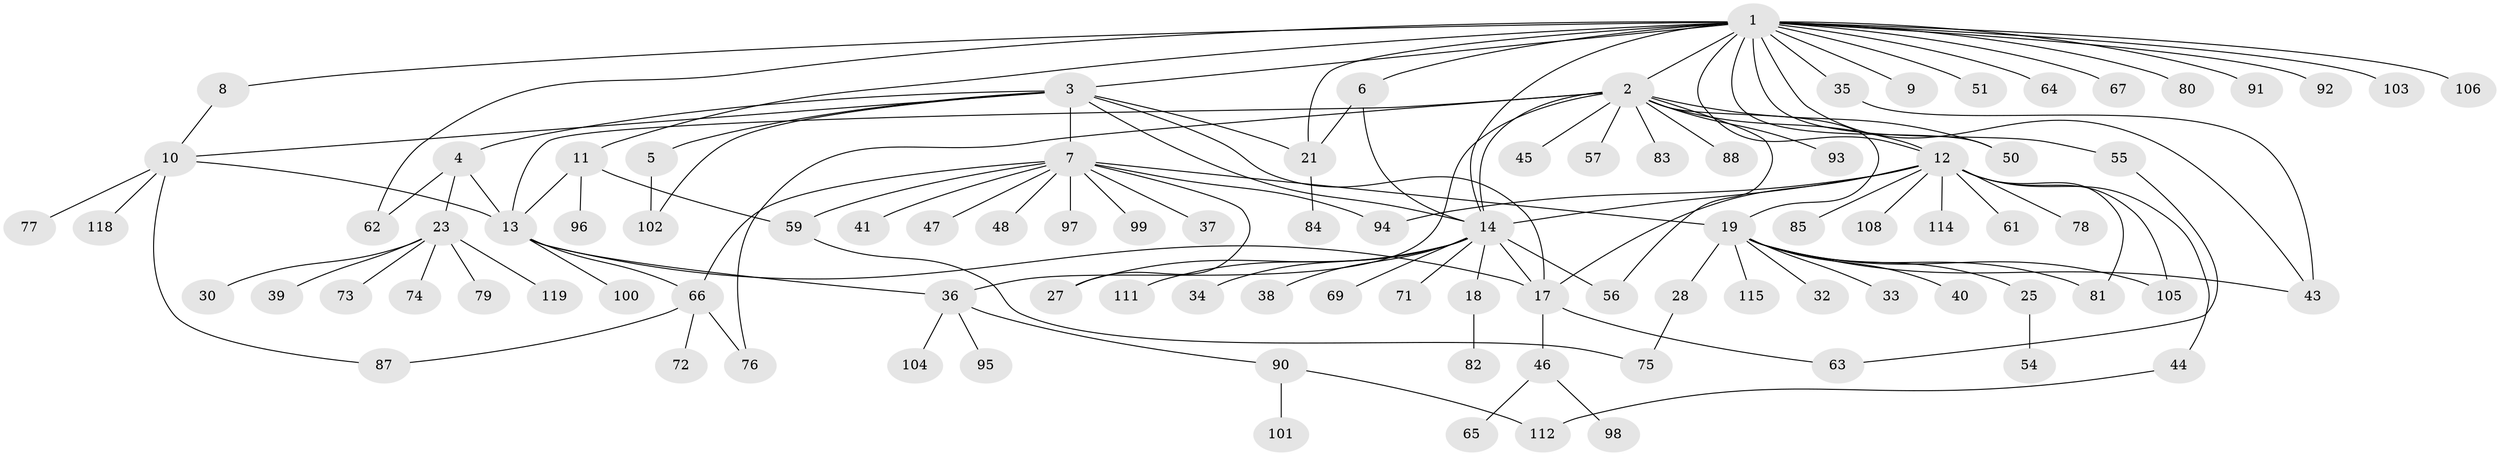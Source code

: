 // Generated by graph-tools (version 1.1) at 2025/51/02/27/25 19:51:58]
// undirected, 95 vertices, 127 edges
graph export_dot {
graph [start="1"]
  node [color=gray90,style=filled];
  1 [super="+16"];
  2 [super="+31"];
  3 [super="+86"];
  4 [super="+24"];
  5;
  6 [super="+58"];
  7 [super="+15"];
  8 [super="+53"];
  9 [super="+52"];
  10 [super="+60"];
  11;
  12 [super="+20"];
  13 [super="+29"];
  14 [super="+109"];
  17 [super="+49"];
  18;
  19 [super="+22"];
  21 [super="+68"];
  23 [super="+26"];
  25;
  27;
  28;
  30;
  32;
  33;
  34;
  35;
  36 [super="+42"];
  37;
  38;
  39;
  40 [super="+116"];
  41;
  43;
  44;
  45;
  46;
  47;
  48;
  50;
  51;
  54;
  55;
  56 [super="+89"];
  57;
  59 [super="+70"];
  61;
  62 [super="+117"];
  63;
  64;
  65;
  66 [super="+110"];
  67;
  69;
  71;
  72;
  73;
  74;
  75;
  76;
  77;
  78;
  79;
  80;
  81;
  82;
  83;
  84;
  85;
  87;
  88;
  90 [super="+113"];
  91;
  92;
  93;
  94;
  95;
  96;
  97 [super="+107"];
  98;
  99;
  100;
  101;
  102;
  103;
  104;
  105;
  106;
  108;
  111;
  112;
  114;
  115;
  118;
  119;
  1 -- 2 [weight=2];
  1 -- 3;
  1 -- 6;
  1 -- 8;
  1 -- 9;
  1 -- 11;
  1 -- 14;
  1 -- 21;
  1 -- 35;
  1 -- 43;
  1 -- 55;
  1 -- 62;
  1 -- 64;
  1 -- 67;
  1 -- 92;
  1 -- 106;
  1 -- 12;
  1 -- 80;
  1 -- 50;
  1 -- 51;
  1 -- 103;
  1 -- 91;
  2 -- 12;
  2 -- 13;
  2 -- 14 [weight=2];
  2 -- 57 [weight=2];
  2 -- 83;
  2 -- 93;
  2 -- 36;
  2 -- 76;
  2 -- 45;
  2 -- 50;
  2 -- 19;
  2 -- 88;
  2 -- 56;
  3 -- 4;
  3 -- 5;
  3 -- 7;
  3 -- 14;
  3 -- 17;
  3 -- 21;
  3 -- 102;
  3 -- 10;
  4 -- 13;
  4 -- 23;
  4 -- 62;
  5 -- 102;
  6 -- 14 [weight=2];
  6 -- 21;
  7 -- 19;
  7 -- 27;
  7 -- 37;
  7 -- 41;
  7 -- 47;
  7 -- 48;
  7 -- 59;
  7 -- 66;
  7 -- 94;
  7 -- 97;
  7 -- 99;
  8 -- 10;
  10 -- 77;
  10 -- 118;
  10 -- 87;
  10 -- 13;
  11 -- 13;
  11 -- 59;
  11 -- 96;
  12 -- 14 [weight=2];
  12 -- 17 [weight=2];
  12 -- 44;
  12 -- 108;
  12 -- 105;
  12 -- 78;
  12 -- 81;
  12 -- 114;
  12 -- 85;
  12 -- 61;
  12 -- 94;
  13 -- 66;
  13 -- 100;
  13 -- 36;
  13 -- 17;
  14 -- 17;
  14 -- 18;
  14 -- 27;
  14 -- 34;
  14 -- 38;
  14 -- 56 [weight=2];
  14 -- 69;
  14 -- 71;
  14 -- 111;
  17 -- 46;
  17 -- 63;
  18 -- 82;
  19 -- 25;
  19 -- 28;
  19 -- 32;
  19 -- 33;
  19 -- 40;
  19 -- 43;
  19 -- 81;
  19 -- 105;
  19 -- 115;
  21 -- 84;
  23 -- 74;
  23 -- 79;
  23 -- 119;
  23 -- 73;
  23 -- 39;
  23 -- 30;
  25 -- 54;
  28 -- 75;
  35 -- 43;
  36 -- 104;
  36 -- 90;
  36 -- 95;
  44 -- 112;
  46 -- 65;
  46 -- 98;
  55 -- 63;
  59 -- 75;
  66 -- 72;
  66 -- 76;
  66 -- 87;
  90 -- 101;
  90 -- 112;
}

